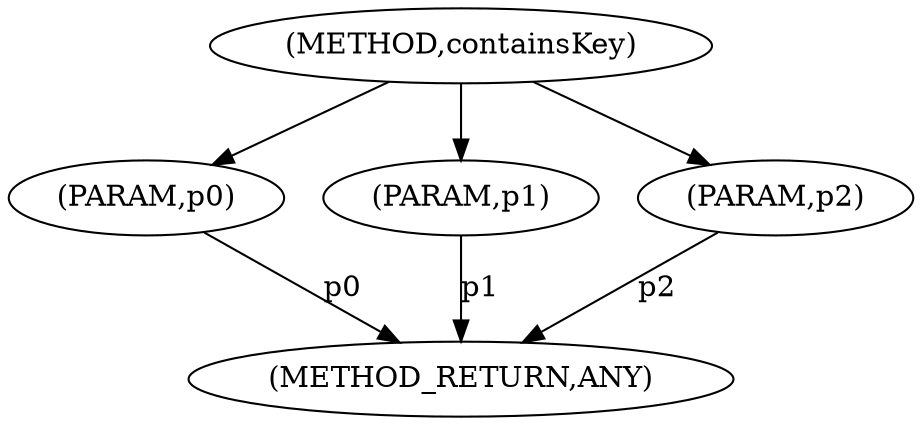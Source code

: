 digraph "containsKey" {  
"6000" [label = <(METHOD,containsKey)> ]
"6005" [label = <(METHOD_RETURN,ANY)> ]
"6001" [label = <(PARAM,p0)> ]
"6002" [label = <(PARAM,p1)> ]
"6003" [label = <(PARAM,p2)> ]
  "6001" -> "6005"  [ label = "p0"] 
  "6002" -> "6005"  [ label = "p1"] 
  "6003" -> "6005"  [ label = "p2"] 
  "6000" -> "6001" 
  "6000" -> "6002" 
  "6000" -> "6003" 
}
